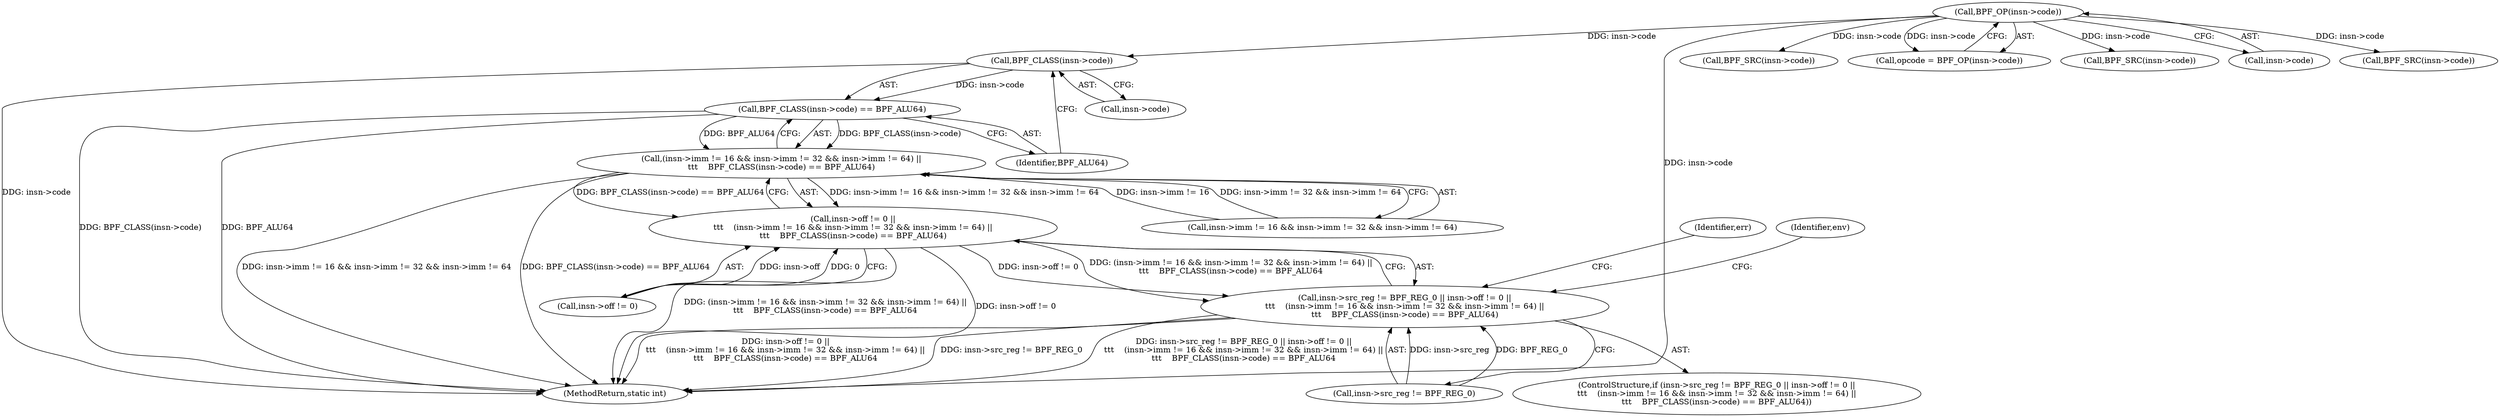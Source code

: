 digraph "0_linux_0c17d1d2c61936401f4702e1846e2c19b200f958_0@pointer" {
"1000208" [label="(Call,BPF_CLASS(insn->code))"];
"1000123" [label="(Call,BPF_OP(insn->code))"];
"1000207" [label="(Call,BPF_CLASS(insn->code) == BPF_ALU64)"];
"1000189" [label="(Call,(insn->imm != 16 && insn->imm != 32 && insn->imm != 64) ||\n\t\t\t    BPF_CLASS(insn->code) == BPF_ALU64)"];
"1000183" [label="(Call,insn->off != 0 ||\n\t\t\t    (insn->imm != 16 && insn->imm != 32 && insn->imm != 64) ||\n\t\t\t    BPF_CLASS(insn->code) == BPF_ALU64)"];
"1000177" [label="(Call,insn->src_reg != BPF_REG_0 || insn->off != 0 ||\n\t\t\t    (insn->imm != 16 && insn->imm != 32 && insn->imm != 64) ||\n\t\t\t    BPF_CLASS(insn->code) == BPF_ALU64)"];
"1000176" [label="(ControlStructure,if (insn->src_reg != BPF_REG_0 || insn->off != 0 ||\n\t\t\t    (insn->imm != 16 && insn->imm != 32 && insn->imm != 64) ||\n\t\t\t    BPF_CLASS(insn->code) == BPF_ALU64))"];
"1000268" [label="(Call,BPF_SRC(insn->code))"];
"1000121" [label="(Call,opcode = BPF_OP(insn->code))"];
"1000464" [label="(Call,BPF_SRC(insn->code))"];
"1000189" [label="(Call,(insn->imm != 16 && insn->imm != 32 && insn->imm != 64) ||\n\t\t\t    BPF_CLASS(insn->code) == BPF_ALU64)"];
"1000177" [label="(Call,insn->src_reg != BPF_REG_0 || insn->off != 0 ||\n\t\t\t    (insn->imm != 16 && insn->imm != 32 && insn->imm != 64) ||\n\t\t\t    BPF_CLASS(insn->code) == BPF_ALU64)"];
"1000190" [label="(Call,insn->imm != 16 && insn->imm != 32 && insn->imm != 64)"];
"1000123" [label="(Call,BPF_OP(insn->code))"];
"1000184" [label="(Call,insn->off != 0)"];
"1000221" [label="(Identifier,err)"];
"1000124" [label="(Call,insn->code)"];
"1000183" [label="(Call,insn->off != 0 ||\n\t\t\t    (insn->imm != 16 && insn->imm != 32 && insn->imm != 64) ||\n\t\t\t    BPF_CLASS(insn->code) == BPF_ALU64)"];
"1000215" [label="(Identifier,env)"];
"1000208" [label="(Call,BPF_CLASS(insn->code))"];
"1000634" [label="(MethodReturn,static int)"];
"1000212" [label="(Identifier,BPF_ALU64)"];
"1000207" [label="(Call,BPF_CLASS(insn->code) == BPF_ALU64)"];
"1000209" [label="(Call,insn->code)"];
"1000145" [label="(Call,BPF_SRC(insn->code))"];
"1000178" [label="(Call,insn->src_reg != BPF_REG_0)"];
"1000208" -> "1000207"  [label="AST: "];
"1000208" -> "1000209"  [label="CFG: "];
"1000209" -> "1000208"  [label="AST: "];
"1000212" -> "1000208"  [label="CFG: "];
"1000208" -> "1000634"  [label="DDG: insn->code"];
"1000208" -> "1000207"  [label="DDG: insn->code"];
"1000123" -> "1000208"  [label="DDG: insn->code"];
"1000123" -> "1000121"  [label="AST: "];
"1000123" -> "1000124"  [label="CFG: "];
"1000124" -> "1000123"  [label="AST: "];
"1000121" -> "1000123"  [label="CFG: "];
"1000123" -> "1000634"  [label="DDG: insn->code"];
"1000123" -> "1000121"  [label="DDG: insn->code"];
"1000123" -> "1000145"  [label="DDG: insn->code"];
"1000123" -> "1000268"  [label="DDG: insn->code"];
"1000123" -> "1000464"  [label="DDG: insn->code"];
"1000207" -> "1000189"  [label="AST: "];
"1000207" -> "1000212"  [label="CFG: "];
"1000212" -> "1000207"  [label="AST: "];
"1000189" -> "1000207"  [label="CFG: "];
"1000207" -> "1000634"  [label="DDG: BPF_CLASS(insn->code)"];
"1000207" -> "1000634"  [label="DDG: BPF_ALU64"];
"1000207" -> "1000189"  [label="DDG: BPF_CLASS(insn->code)"];
"1000207" -> "1000189"  [label="DDG: BPF_ALU64"];
"1000189" -> "1000183"  [label="AST: "];
"1000189" -> "1000190"  [label="CFG: "];
"1000190" -> "1000189"  [label="AST: "];
"1000183" -> "1000189"  [label="CFG: "];
"1000189" -> "1000634"  [label="DDG: insn->imm != 16 && insn->imm != 32 && insn->imm != 64"];
"1000189" -> "1000634"  [label="DDG: BPF_CLASS(insn->code) == BPF_ALU64"];
"1000189" -> "1000183"  [label="DDG: insn->imm != 16 && insn->imm != 32 && insn->imm != 64"];
"1000189" -> "1000183"  [label="DDG: BPF_CLASS(insn->code) == BPF_ALU64"];
"1000190" -> "1000189"  [label="DDG: insn->imm != 16"];
"1000190" -> "1000189"  [label="DDG: insn->imm != 32 && insn->imm != 64"];
"1000183" -> "1000177"  [label="AST: "];
"1000183" -> "1000184"  [label="CFG: "];
"1000184" -> "1000183"  [label="AST: "];
"1000177" -> "1000183"  [label="CFG: "];
"1000183" -> "1000634"  [label="DDG: (insn->imm != 16 && insn->imm != 32 && insn->imm != 64) ||\n\t\t\t    BPF_CLASS(insn->code) == BPF_ALU64"];
"1000183" -> "1000634"  [label="DDG: insn->off != 0"];
"1000183" -> "1000177"  [label="DDG: insn->off != 0"];
"1000183" -> "1000177"  [label="DDG: (insn->imm != 16 && insn->imm != 32 && insn->imm != 64) ||\n\t\t\t    BPF_CLASS(insn->code) == BPF_ALU64"];
"1000184" -> "1000183"  [label="DDG: insn->off"];
"1000184" -> "1000183"  [label="DDG: 0"];
"1000177" -> "1000176"  [label="AST: "];
"1000177" -> "1000178"  [label="CFG: "];
"1000178" -> "1000177"  [label="AST: "];
"1000215" -> "1000177"  [label="CFG: "];
"1000221" -> "1000177"  [label="CFG: "];
"1000177" -> "1000634"  [label="DDG: insn->src_reg != BPF_REG_0"];
"1000177" -> "1000634"  [label="DDG: insn->src_reg != BPF_REG_0 || insn->off != 0 ||\n\t\t\t    (insn->imm != 16 && insn->imm != 32 && insn->imm != 64) ||\n\t\t\t    BPF_CLASS(insn->code) == BPF_ALU64"];
"1000177" -> "1000634"  [label="DDG: insn->off != 0 ||\n\t\t\t    (insn->imm != 16 && insn->imm != 32 && insn->imm != 64) ||\n\t\t\t    BPF_CLASS(insn->code) == BPF_ALU64"];
"1000178" -> "1000177"  [label="DDG: insn->src_reg"];
"1000178" -> "1000177"  [label="DDG: BPF_REG_0"];
}
